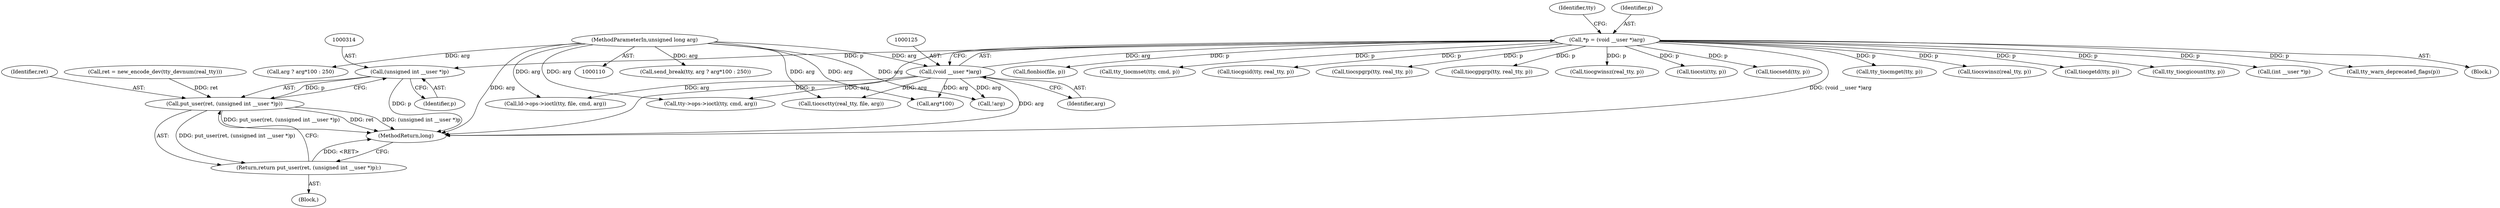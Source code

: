 digraph "0_linux_5c17c861a357e9458001f021a7afa7aab9937439@pointer" {
"1000313" [label="(Call,(unsigned int __user *)p)"];
"1000122" [label="(Call,*p = (void __user *)arg)"];
"1000124" [label="(Call,(void __user *)arg)"];
"1000113" [label="(MethodParameterIn,unsigned long arg)"];
"1000311" [label="(Call,put_user(ret, (unsigned int __user *)p))"];
"1000310" [label="(Return,return put_user(ret, (unsigned int __user *)p);)"];
"1000379" [label="(Call,tty_tiocgicount(tty, p))"];
"1000238" [label="(Call,(int __user *)p)"];
"1000355" [label="(Call,send_break(tty, arg ? arg*100 : 250))"];
"1000315" [label="(Identifier,p)"];
"1000258" [label="(Call,tiocsctty(real_tty, file, arg))"];
"1000357" [label="(Call,arg ? arg*100 : 250)"];
"1000402" [label="(Call,tty_warn_deprecated_flags(p))"];
"1000311" [label="(Call,put_user(ret, (unsigned int __user *)p))"];
"1000359" [label="(Call,arg*100)"];
"1000124" [label="(Call,(void __user *)arg)"];
"1000114" [label="(Block,)"];
"1000345" [label="(Call,!arg)"];
"1000203" [label="(Call,fionbio(file, p))"];
"1000372" [label="(Call,tty_tiocmset(tty, cmd, p))"];
"1000442" [label="(Call,ld->ops->ioctl(tty, file, cmd, arg))"];
"1000303" [label="(Block,)"];
"1000276" [label="(Call,tiocgsid(tty, real_tty, p))"];
"1000131" [label="(Identifier,tty)"];
"1000460" [label="(MethodReturn,long)"];
"1000270" [label="(Call,tiocspgrp(tty, real_tty, p))"];
"1000312" [label="(Identifier,ret)"];
"1000123" [label="(Identifier,p)"];
"1000414" [label="(Call,tty->ops->ioctl(tty, cmd, arg))"];
"1000264" [label="(Call,tiocgpgrp(tty, real_tty, p))"];
"1000313" [label="(Call,(unsigned int __user *)p)"];
"1000183" [label="(Call,tiocgwinsz(real_tty, p))"];
"1000310" [label="(Return,return put_user(ret, (unsigned int __user *)p);)"];
"1000122" [label="(Call,*p = (void __user *)arg)"];
"1000305" [label="(Call,ret = new_encode_dev(tty_devnum(real_tty)))"];
"1000178" [label="(Call,tiocsti(tty, p))"];
"1000287" [label="(Call,tiocsetd(tty, p))"];
"1000365" [label="(Call,tty_tiocmget(tty, p))"];
"1000113" [label="(MethodParameterIn,unsigned long arg)"];
"1000126" [label="(Identifier,arg)"];
"1000188" [label="(Call,tiocswinsz(real_tty, p))"];
"1000282" [label="(Call,tiocgetd(tty, p))"];
"1000313" -> "1000311"  [label="AST: "];
"1000313" -> "1000315"  [label="CFG: "];
"1000314" -> "1000313"  [label="AST: "];
"1000315" -> "1000313"  [label="AST: "];
"1000311" -> "1000313"  [label="CFG: "];
"1000313" -> "1000460"  [label="DDG: p"];
"1000313" -> "1000311"  [label="DDG: p"];
"1000122" -> "1000313"  [label="DDG: p"];
"1000122" -> "1000114"  [label="AST: "];
"1000122" -> "1000124"  [label="CFG: "];
"1000123" -> "1000122"  [label="AST: "];
"1000124" -> "1000122"  [label="AST: "];
"1000131" -> "1000122"  [label="CFG: "];
"1000122" -> "1000460"  [label="DDG: p"];
"1000122" -> "1000460"  [label="DDG: (void __user *)arg"];
"1000124" -> "1000122"  [label="DDG: arg"];
"1000122" -> "1000178"  [label="DDG: p"];
"1000122" -> "1000183"  [label="DDG: p"];
"1000122" -> "1000188"  [label="DDG: p"];
"1000122" -> "1000203"  [label="DDG: p"];
"1000122" -> "1000238"  [label="DDG: p"];
"1000122" -> "1000264"  [label="DDG: p"];
"1000122" -> "1000270"  [label="DDG: p"];
"1000122" -> "1000276"  [label="DDG: p"];
"1000122" -> "1000282"  [label="DDG: p"];
"1000122" -> "1000287"  [label="DDG: p"];
"1000122" -> "1000365"  [label="DDG: p"];
"1000122" -> "1000372"  [label="DDG: p"];
"1000122" -> "1000379"  [label="DDG: p"];
"1000122" -> "1000402"  [label="DDG: p"];
"1000124" -> "1000126"  [label="CFG: "];
"1000125" -> "1000124"  [label="AST: "];
"1000126" -> "1000124"  [label="AST: "];
"1000124" -> "1000460"  [label="DDG: arg"];
"1000113" -> "1000124"  [label="DDG: arg"];
"1000124" -> "1000258"  [label="DDG: arg"];
"1000124" -> "1000345"  [label="DDG: arg"];
"1000124" -> "1000359"  [label="DDG: arg"];
"1000124" -> "1000414"  [label="DDG: arg"];
"1000124" -> "1000442"  [label="DDG: arg"];
"1000113" -> "1000110"  [label="AST: "];
"1000113" -> "1000460"  [label="DDG: arg"];
"1000113" -> "1000258"  [label="DDG: arg"];
"1000113" -> "1000345"  [label="DDG: arg"];
"1000113" -> "1000355"  [label="DDG: arg"];
"1000113" -> "1000357"  [label="DDG: arg"];
"1000113" -> "1000359"  [label="DDG: arg"];
"1000113" -> "1000414"  [label="DDG: arg"];
"1000113" -> "1000442"  [label="DDG: arg"];
"1000311" -> "1000310"  [label="AST: "];
"1000312" -> "1000311"  [label="AST: "];
"1000310" -> "1000311"  [label="CFG: "];
"1000311" -> "1000460"  [label="DDG: ret"];
"1000311" -> "1000460"  [label="DDG: (unsigned int __user *)p"];
"1000311" -> "1000460"  [label="DDG: put_user(ret, (unsigned int __user *)p)"];
"1000311" -> "1000310"  [label="DDG: put_user(ret, (unsigned int __user *)p)"];
"1000305" -> "1000311"  [label="DDG: ret"];
"1000310" -> "1000303"  [label="AST: "];
"1000460" -> "1000310"  [label="CFG: "];
"1000310" -> "1000460"  [label="DDG: <RET>"];
}
